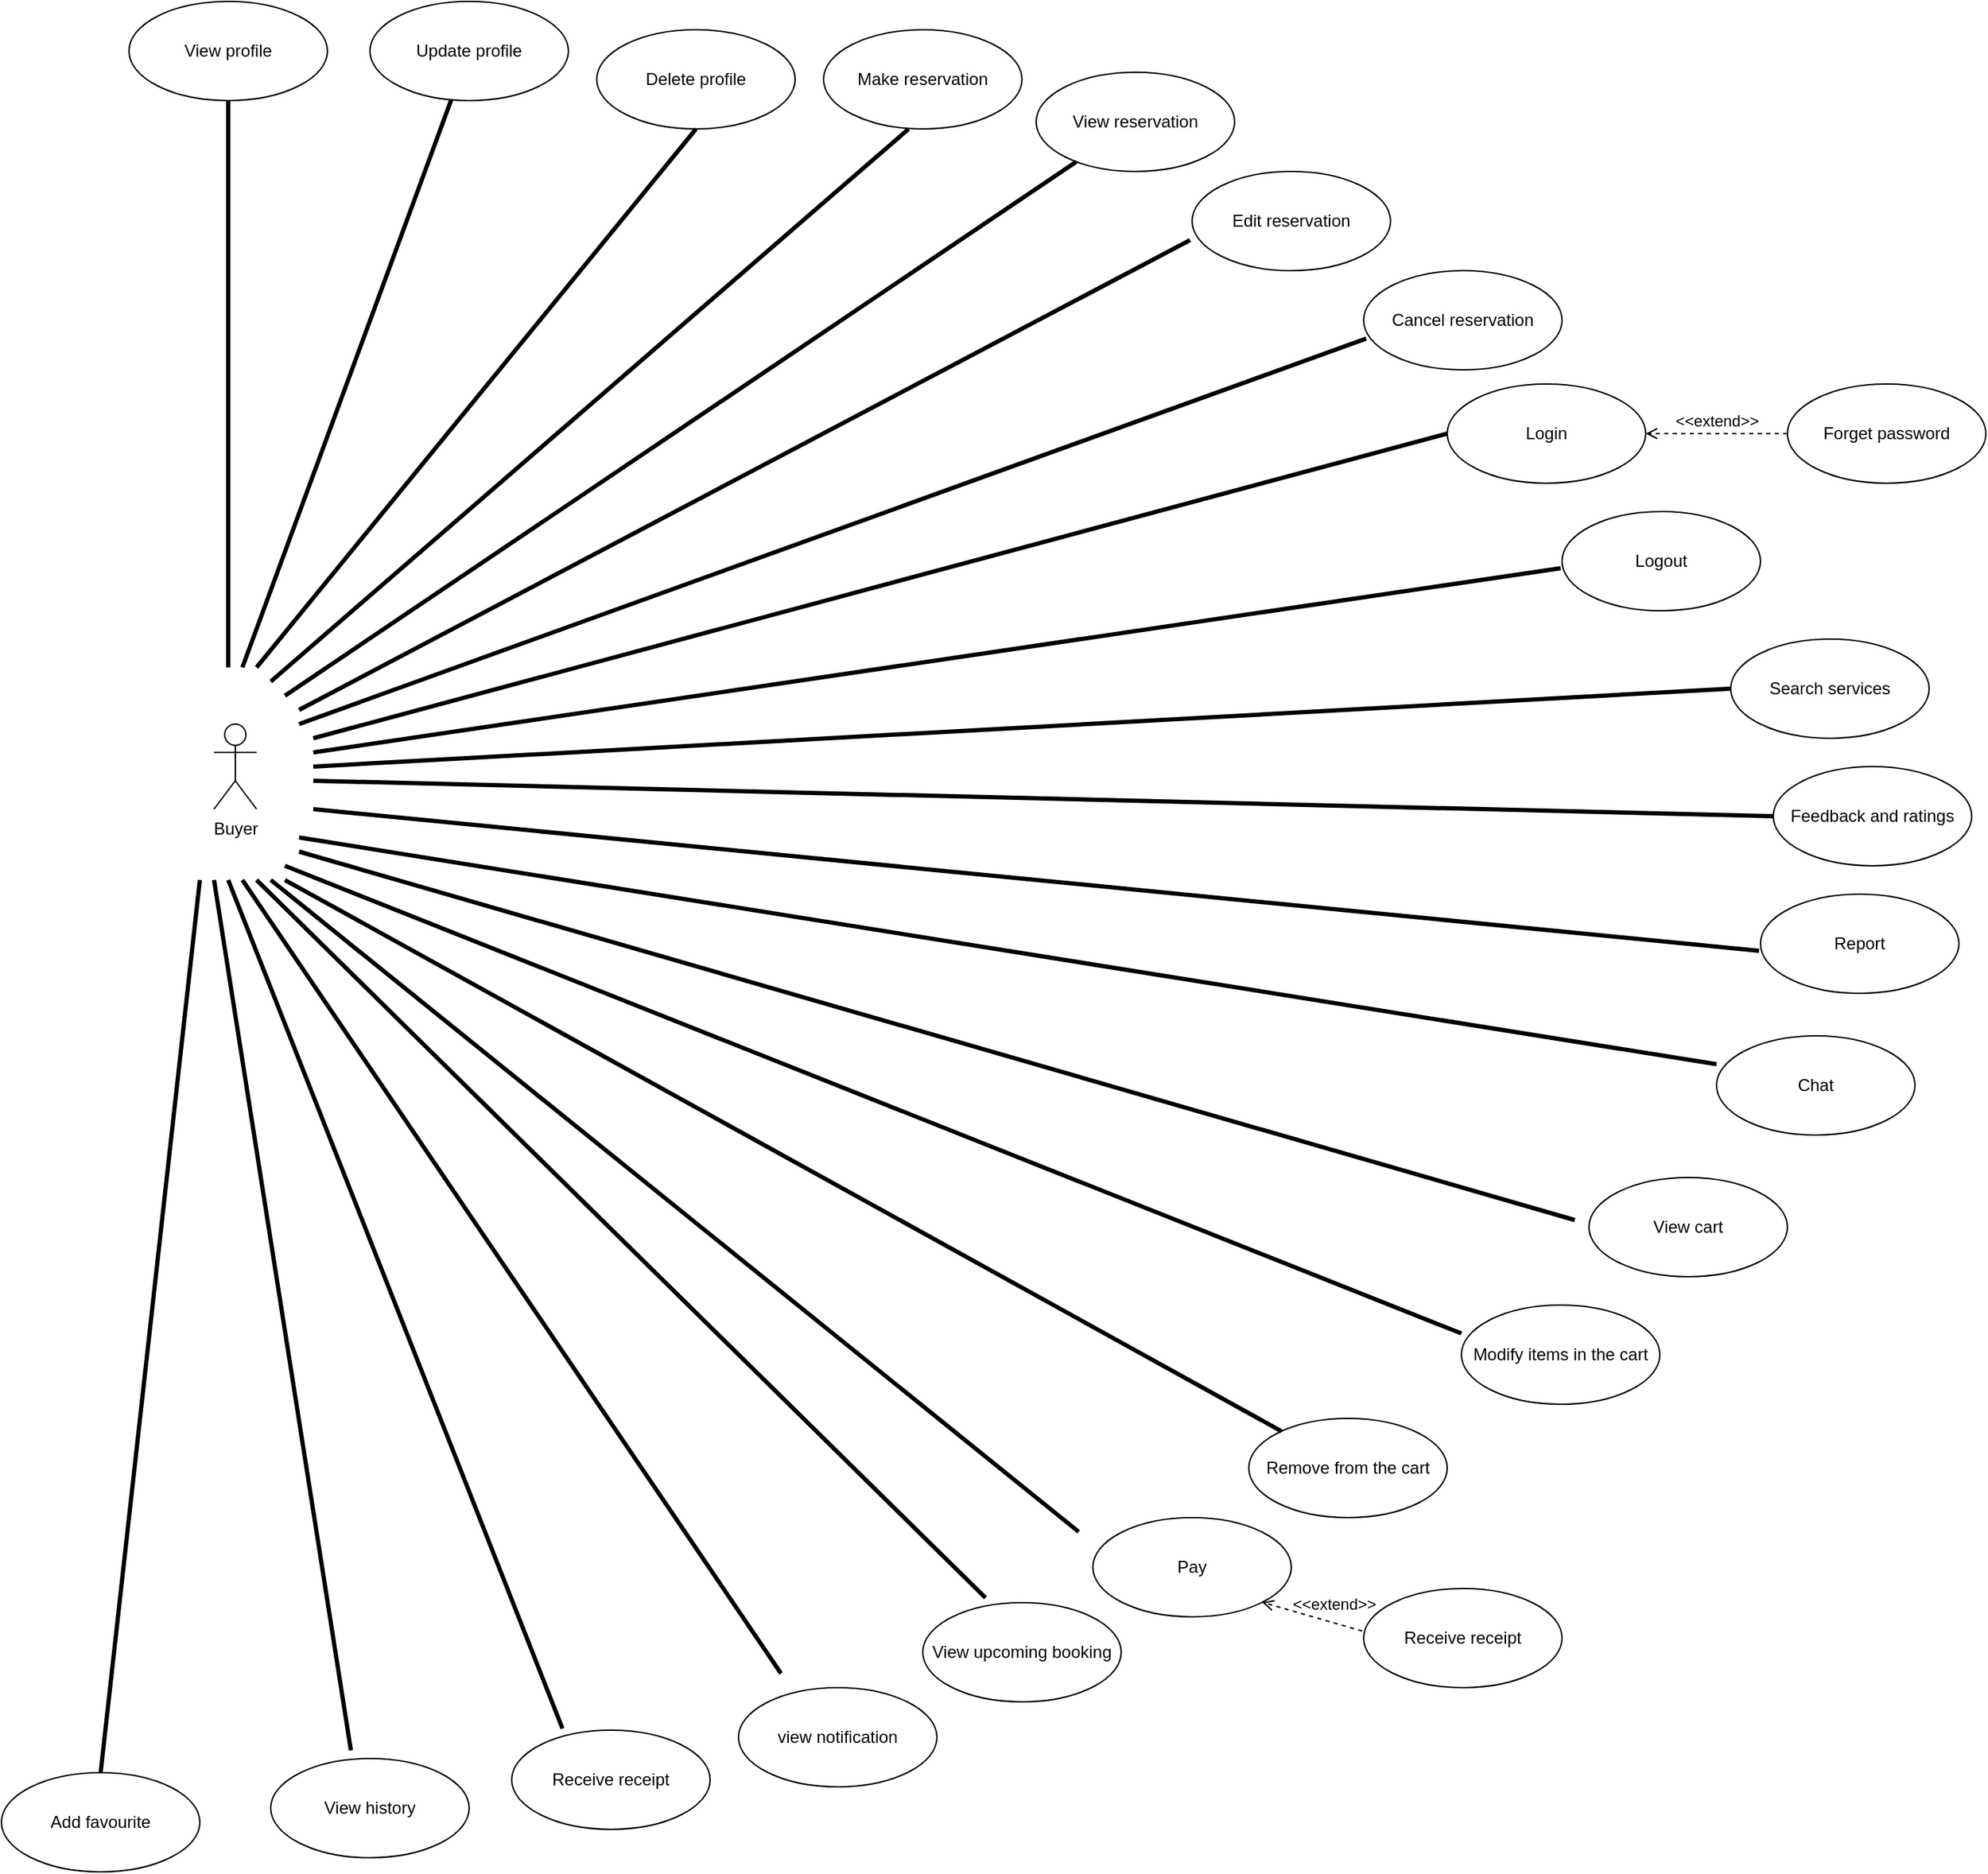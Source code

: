 <mxfile version="21.6.5" type="github">
  <diagram name="Page-1" id="cYzY0TI4jSmoXwNVxTaS">
    <mxGraphModel dx="1004" dy="681" grid="1" gridSize="10" guides="1" tooltips="1" connect="1" arrows="1" fold="1" page="1" pageScale="1" pageWidth="827" pageHeight="1169" math="0" shadow="0">
      <root>
        <mxCell id="0" />
        <mxCell id="1" parent="0" />
        <mxCell id="rHy2-PsUpPD8WBeYGM6z-2" value="Buyer" style="shape=umlActor;verticalLabelPosition=bottom;verticalAlign=top;html=1;" vertex="1" parent="1">
          <mxGeometry x="220" y="510" width="30" height="60" as="geometry" />
        </mxCell>
        <mxCell id="rHy2-PsUpPD8WBeYGM6z-3" value="View profile" style="ellipse;whiteSpace=wrap;html=1;" vertex="1" parent="1">
          <mxGeometry x="160" width="140" height="70" as="geometry" />
        </mxCell>
        <mxCell id="rHy2-PsUpPD8WBeYGM6z-4" value="Update profile" style="ellipse;whiteSpace=wrap;html=1;" vertex="1" parent="1">
          <mxGeometry x="330" width="140" height="70" as="geometry" />
        </mxCell>
        <mxCell id="rHy2-PsUpPD8WBeYGM6z-5" value="Delete profile" style="ellipse;whiteSpace=wrap;html=1;" vertex="1" parent="1">
          <mxGeometry x="490" y="20" width="140" height="70" as="geometry" />
        </mxCell>
        <mxCell id="rHy2-PsUpPD8WBeYGM6z-6" value="Make reservation" style="ellipse;whiteSpace=wrap;html=1;" vertex="1" parent="1">
          <mxGeometry x="650" y="20" width="140" height="70" as="geometry" />
        </mxCell>
        <mxCell id="rHy2-PsUpPD8WBeYGM6z-7" value="View upcoming booking" style="ellipse;whiteSpace=wrap;html=1;" vertex="1" parent="1">
          <mxGeometry x="720" y="1130" width="140" height="70" as="geometry" />
        </mxCell>
        <mxCell id="rHy2-PsUpPD8WBeYGM6z-8" value="Cancel reservation" style="ellipse;whiteSpace=wrap;html=1;" vertex="1" parent="1">
          <mxGeometry x="1031" y="190" width="140" height="70" as="geometry" />
        </mxCell>
        <mxCell id="rHy2-PsUpPD8WBeYGM6z-9" value="View reservation" style="ellipse;whiteSpace=wrap;html=1;" vertex="1" parent="1">
          <mxGeometry x="800" y="50" width="140" height="70" as="geometry" />
        </mxCell>
        <mxCell id="rHy2-PsUpPD8WBeYGM6z-10" value="Edit reservation" style="ellipse;whiteSpace=wrap;html=1;" vertex="1" parent="1">
          <mxGeometry x="910" y="120" width="140" height="70" as="geometry" />
        </mxCell>
        <mxCell id="rHy2-PsUpPD8WBeYGM6z-11" value="Search services&lt;br&gt;" style="ellipse;whiteSpace=wrap;html=1;" vertex="1" parent="1">
          <mxGeometry x="1290" y="450" width="140" height="70" as="geometry" />
        </mxCell>
        <mxCell id="rHy2-PsUpPD8WBeYGM6z-12" value="View history&lt;br&gt;" style="ellipse;whiteSpace=wrap;html=1;" vertex="1" parent="1">
          <mxGeometry x="260" y="1240" width="140" height="70" as="geometry" />
        </mxCell>
        <mxCell id="rHy2-PsUpPD8WBeYGM6z-14" value="Pay" style="ellipse;whiteSpace=wrap;html=1;" vertex="1" parent="1">
          <mxGeometry x="840" y="1070" width="140" height="70" as="geometry" />
        </mxCell>
        <mxCell id="rHy2-PsUpPD8WBeYGM6z-15" value="view notification&lt;br&gt;" style="ellipse;whiteSpace=wrap;html=1;" vertex="1" parent="1">
          <mxGeometry x="590" y="1190" width="140" height="70" as="geometry" />
        </mxCell>
        <mxCell id="rHy2-PsUpPD8WBeYGM6z-16" value="Feedback and ratings&lt;br&gt;" style="ellipse;whiteSpace=wrap;html=1;" vertex="1" parent="1">
          <mxGeometry x="1320" y="540" width="140" height="70" as="geometry" />
        </mxCell>
        <mxCell id="rHy2-PsUpPD8WBeYGM6z-17" value="Report&lt;br&gt;" style="ellipse;whiteSpace=wrap;html=1;" vertex="1" parent="1">
          <mxGeometry x="1311" y="630" width="140" height="70" as="geometry" />
        </mxCell>
        <mxCell id="rHy2-PsUpPD8WBeYGM6z-18" value="Logout" style="ellipse;whiteSpace=wrap;html=1;" vertex="1" parent="1">
          <mxGeometry x="1171" y="360" width="140" height="70" as="geometry" />
        </mxCell>
        <mxCell id="rHy2-PsUpPD8WBeYGM6z-19" value="Chat" style="ellipse;whiteSpace=wrap;html=1;" vertex="1" parent="1">
          <mxGeometry x="1280" y="730" width="140" height="70" as="geometry" />
        </mxCell>
        <mxCell id="rHy2-PsUpPD8WBeYGM6z-20" value="Login" style="ellipse;whiteSpace=wrap;html=1;" vertex="1" parent="1">
          <mxGeometry x="1090" y="270" width="140" height="70" as="geometry" />
        </mxCell>
        <mxCell id="rHy2-PsUpPD8WBeYGM6z-26" value="Forget password&lt;br&gt;" style="ellipse;whiteSpace=wrap;html=1;" vertex="1" parent="1">
          <mxGeometry x="1330" y="270" width="140" height="70" as="geometry" />
        </mxCell>
        <mxCell id="rHy2-PsUpPD8WBeYGM6z-29" value="Receive receipt&lt;br&gt;" style="ellipse;whiteSpace=wrap;html=1;" vertex="1" parent="1">
          <mxGeometry x="430" y="1220" width="140" height="70" as="geometry" />
        </mxCell>
        <mxCell id="rHy2-PsUpPD8WBeYGM6z-30" value="View cart" style="ellipse;whiteSpace=wrap;html=1;" vertex="1" parent="1">
          <mxGeometry x="1190" y="830" width="140" height="70" as="geometry" />
        </mxCell>
        <mxCell id="rHy2-PsUpPD8WBeYGM6z-31" value="Modify items in the cart" style="ellipse;whiteSpace=wrap;html=1;" vertex="1" parent="1">
          <mxGeometry x="1100" y="920" width="140" height="70" as="geometry" />
        </mxCell>
        <mxCell id="rHy2-PsUpPD8WBeYGM6z-32" value="Add favourite" style="ellipse;whiteSpace=wrap;html=1;" vertex="1" parent="1">
          <mxGeometry x="70" y="1250" width="140" height="70" as="geometry" />
        </mxCell>
        <mxCell id="rHy2-PsUpPD8WBeYGM6z-33" value="Remove from the cart" style="ellipse;whiteSpace=wrap;html=1;" vertex="1" parent="1">
          <mxGeometry x="950" y="1000" width="140" height="70" as="geometry" />
        </mxCell>
        <mxCell id="rHy2-PsUpPD8WBeYGM6z-47" value="" style="endArrow=none;startArrow=none;endFill=0;startFill=0;endSize=8;html=1;verticalAlign=bottom;labelBackgroundColor=none;strokeWidth=3;rounded=0;entryX=0.5;entryY=1;entryDx=0;entryDy=0;" edge="1" parent="1" target="rHy2-PsUpPD8WBeYGM6z-3">
          <mxGeometry width="160" relative="1" as="geometry">
            <mxPoint x="230" y="470" as="sourcePoint" />
            <mxPoint x="350" y="304.47" as="targetPoint" />
          </mxGeometry>
        </mxCell>
        <mxCell id="rHy2-PsUpPD8WBeYGM6z-48" value="" style="endArrow=none;startArrow=none;endFill=0;startFill=0;endSize=8;html=1;verticalAlign=bottom;labelBackgroundColor=none;strokeWidth=3;rounded=0;" edge="1" parent="1" target="rHy2-PsUpPD8WBeYGM6z-4">
          <mxGeometry width="160" relative="1" as="geometry">
            <mxPoint x="240" y="470" as="sourcePoint" />
            <mxPoint x="410" y="80" as="targetPoint" />
          </mxGeometry>
        </mxCell>
        <mxCell id="rHy2-PsUpPD8WBeYGM6z-50" value="" style="endArrow=none;startArrow=none;endFill=0;startFill=0;endSize=8;html=1;verticalAlign=bottom;labelBackgroundColor=none;strokeWidth=3;rounded=0;entryX=0.5;entryY=1;entryDx=0;entryDy=0;" edge="1" parent="1" target="rHy2-PsUpPD8WBeYGM6z-5">
          <mxGeometry width="160" relative="1" as="geometry">
            <mxPoint x="250" y="470" as="sourcePoint" />
            <mxPoint x="710" y="320" as="targetPoint" />
          </mxGeometry>
        </mxCell>
        <mxCell id="rHy2-PsUpPD8WBeYGM6z-51" value="" style="endArrow=none;startArrow=none;endFill=0;startFill=0;endSize=8;html=1;verticalAlign=bottom;labelBackgroundColor=none;strokeWidth=3;rounded=0;" edge="1" parent="1">
          <mxGeometry width="160" relative="1" as="geometry">
            <mxPoint x="260" y="480" as="sourcePoint" />
            <mxPoint x="710" y="90" as="targetPoint" />
          </mxGeometry>
        </mxCell>
        <mxCell id="rHy2-PsUpPD8WBeYGM6z-52" value="" style="endArrow=none;startArrow=none;endFill=0;startFill=0;endSize=8;html=1;verticalAlign=bottom;labelBackgroundColor=none;strokeWidth=3;rounded=0;" edge="1" parent="1" target="rHy2-PsUpPD8WBeYGM6z-9">
          <mxGeometry width="160" relative="1" as="geometry">
            <mxPoint x="270" y="490" as="sourcePoint" />
            <mxPoint x="710" y="320" as="targetPoint" />
          </mxGeometry>
        </mxCell>
        <mxCell id="rHy2-PsUpPD8WBeYGM6z-53" value="" style="endArrow=none;startArrow=none;endFill=0;startFill=0;endSize=8;html=1;verticalAlign=bottom;labelBackgroundColor=none;strokeWidth=3;rounded=0;entryX=-0.01;entryY=0.692;entryDx=0;entryDy=0;entryPerimeter=0;" edge="1" parent="1" target="rHy2-PsUpPD8WBeYGM6z-10">
          <mxGeometry width="160" relative="1" as="geometry">
            <mxPoint x="280" y="500" as="sourcePoint" />
            <mxPoint x="710" y="320" as="targetPoint" />
          </mxGeometry>
        </mxCell>
        <mxCell id="rHy2-PsUpPD8WBeYGM6z-54" value="" style="endArrow=none;startArrow=none;endFill=0;startFill=0;endSize=8;html=1;verticalAlign=bottom;labelBackgroundColor=none;strokeWidth=3;rounded=0;entryX=0.013;entryY=0.685;entryDx=0;entryDy=0;entryPerimeter=0;" edge="1" parent="1" target="rHy2-PsUpPD8WBeYGM6z-8">
          <mxGeometry width="160" relative="1" as="geometry">
            <mxPoint x="280" y="510" as="sourcePoint" />
            <mxPoint x="780" y="450" as="targetPoint" />
          </mxGeometry>
        </mxCell>
        <mxCell id="rHy2-PsUpPD8WBeYGM6z-55" value="" style="endArrow=none;startArrow=none;endFill=0;startFill=0;endSize=8;html=1;verticalAlign=bottom;labelBackgroundColor=none;strokeWidth=3;rounded=0;entryX=0;entryY=0.5;entryDx=0;entryDy=0;" edge="1" parent="1" target="rHy2-PsUpPD8WBeYGM6z-20">
          <mxGeometry width="160" relative="1" as="geometry">
            <mxPoint x="290" y="520" as="sourcePoint" />
            <mxPoint x="780" y="490" as="targetPoint" />
          </mxGeometry>
        </mxCell>
        <mxCell id="rHy2-PsUpPD8WBeYGM6z-56" value="" style="endArrow=none;startArrow=none;endFill=0;startFill=0;endSize=8;html=1;verticalAlign=bottom;labelBackgroundColor=none;strokeWidth=3;rounded=0;" edge="1" parent="1">
          <mxGeometry width="160" relative="1" as="geometry">
            <mxPoint x="290" y="530" as="sourcePoint" />
            <mxPoint x="1170" y="400" as="targetPoint" />
          </mxGeometry>
        </mxCell>
        <mxCell id="rHy2-PsUpPD8WBeYGM6z-57" value="" style="endArrow=none;startArrow=none;endFill=0;startFill=0;endSize=8;html=1;verticalAlign=bottom;labelBackgroundColor=none;strokeWidth=3;rounded=0;entryX=0;entryY=0.5;entryDx=0;entryDy=0;" edge="1" parent="1" target="rHy2-PsUpPD8WBeYGM6z-11">
          <mxGeometry width="160" relative="1" as="geometry">
            <mxPoint x="290" y="540" as="sourcePoint" />
            <mxPoint x="920" y="600" as="targetPoint" />
          </mxGeometry>
        </mxCell>
        <mxCell id="rHy2-PsUpPD8WBeYGM6z-58" value="" style="endArrow=none;startArrow=none;endFill=0;startFill=0;endSize=8;html=1;verticalAlign=bottom;labelBackgroundColor=none;strokeWidth=3;rounded=0;entryX=0;entryY=0.5;entryDx=0;entryDy=0;" edge="1" parent="1" target="rHy2-PsUpPD8WBeYGM6z-16">
          <mxGeometry width="160" relative="1" as="geometry">
            <mxPoint x="290" y="550" as="sourcePoint" />
            <mxPoint x="920" y="600" as="targetPoint" />
          </mxGeometry>
        </mxCell>
        <mxCell id="rHy2-PsUpPD8WBeYGM6z-59" value="" style="endArrow=none;startArrow=none;endFill=0;startFill=0;endSize=8;html=1;verticalAlign=bottom;labelBackgroundColor=none;strokeWidth=3;rounded=0;" edge="1" parent="1">
          <mxGeometry width="160" relative="1" as="geometry">
            <mxPoint x="290" y="570" as="sourcePoint" />
            <mxPoint x="1310" y="670" as="targetPoint" />
          </mxGeometry>
        </mxCell>
        <mxCell id="rHy2-PsUpPD8WBeYGM6z-60" value="" style="endArrow=none;startArrow=none;endFill=0;startFill=0;endSize=8;html=1;verticalAlign=bottom;labelBackgroundColor=none;strokeWidth=3;rounded=0;entryX=0;entryY=0.286;entryDx=0;entryDy=0;entryPerimeter=0;" edge="1" parent="1" target="rHy2-PsUpPD8WBeYGM6z-19">
          <mxGeometry width="160" relative="1" as="geometry">
            <mxPoint x="280" y="590" as="sourcePoint" />
            <mxPoint x="920" y="610" as="targetPoint" />
          </mxGeometry>
        </mxCell>
        <mxCell id="rHy2-PsUpPD8WBeYGM6z-61" value="" style="endArrow=none;startArrow=none;endFill=0;startFill=0;endSize=8;html=1;verticalAlign=bottom;labelBackgroundColor=none;strokeWidth=3;rounded=0;" edge="1" parent="1">
          <mxGeometry width="160" relative="1" as="geometry">
            <mxPoint x="280" y="600" as="sourcePoint" />
            <mxPoint x="1180" y="860" as="targetPoint" />
          </mxGeometry>
        </mxCell>
        <mxCell id="rHy2-PsUpPD8WBeYGM6z-62" value="" style="endArrow=none;startArrow=none;endFill=0;startFill=0;endSize=8;html=1;verticalAlign=bottom;labelBackgroundColor=none;strokeWidth=3;rounded=0;entryX=0.5;entryY=0;entryDx=0;entryDy=0;" edge="1" parent="1" target="rHy2-PsUpPD8WBeYGM6z-32">
          <mxGeometry width="160" relative="1" as="geometry">
            <mxPoint x="210" y="620" as="sourcePoint" />
            <mxPoint x="920" y="780" as="targetPoint" />
          </mxGeometry>
        </mxCell>
        <mxCell id="rHy2-PsUpPD8WBeYGM6z-63" value="" style="endArrow=none;startArrow=none;endFill=0;startFill=0;endSize=8;html=1;verticalAlign=bottom;labelBackgroundColor=none;strokeWidth=3;rounded=0;entryX=0.404;entryY=-0.082;entryDx=0;entryDy=0;entryPerimeter=0;" edge="1" parent="1" target="rHy2-PsUpPD8WBeYGM6z-12">
          <mxGeometry width="160" relative="1" as="geometry">
            <mxPoint x="220" y="620" as="sourcePoint" />
            <mxPoint x="920" y="780" as="targetPoint" />
          </mxGeometry>
        </mxCell>
        <mxCell id="rHy2-PsUpPD8WBeYGM6z-64" value="" style="endArrow=none;startArrow=none;endFill=0;startFill=0;endSize=8;html=1;verticalAlign=bottom;labelBackgroundColor=none;strokeWidth=3;rounded=0;entryX=0.256;entryY=-0.016;entryDx=0;entryDy=0;entryPerimeter=0;" edge="1" parent="1" target="rHy2-PsUpPD8WBeYGM6z-29">
          <mxGeometry width="160" relative="1" as="geometry">
            <mxPoint x="230" y="620" as="sourcePoint" />
            <mxPoint x="920" y="780" as="targetPoint" />
          </mxGeometry>
        </mxCell>
        <mxCell id="rHy2-PsUpPD8WBeYGM6z-65" value="" style="endArrow=none;startArrow=none;endFill=0;startFill=0;endSize=8;html=1;verticalAlign=bottom;labelBackgroundColor=none;strokeWidth=3;rounded=0;" edge="1" parent="1">
          <mxGeometry width="160" relative="1" as="geometry">
            <mxPoint x="240" y="620" as="sourcePoint" />
            <mxPoint x="620" y="1180" as="targetPoint" />
          </mxGeometry>
        </mxCell>
        <mxCell id="rHy2-PsUpPD8WBeYGM6z-66" value="" style="endArrow=none;startArrow=none;endFill=0;startFill=0;endSize=8;html=1;verticalAlign=bottom;labelBackgroundColor=none;strokeWidth=3;rounded=0;entryX=0.316;entryY=-0.049;entryDx=0;entryDy=0;entryPerimeter=0;" edge="1" parent="1" target="rHy2-PsUpPD8WBeYGM6z-7">
          <mxGeometry width="160" relative="1" as="geometry">
            <mxPoint x="250" y="620" as="sourcePoint" />
            <mxPoint x="920" y="780" as="targetPoint" />
          </mxGeometry>
        </mxCell>
        <mxCell id="rHy2-PsUpPD8WBeYGM6z-67" value="" style="endArrow=none;startArrow=none;endFill=0;startFill=0;endSize=8;html=1;verticalAlign=bottom;labelBackgroundColor=none;strokeWidth=3;rounded=0;" edge="1" parent="1">
          <mxGeometry width="160" relative="1" as="geometry">
            <mxPoint x="260" y="620" as="sourcePoint" />
            <mxPoint x="830" y="1080" as="targetPoint" />
          </mxGeometry>
        </mxCell>
        <mxCell id="rHy2-PsUpPD8WBeYGM6z-68" value="" style="endArrow=none;startArrow=none;endFill=0;startFill=0;endSize=8;html=1;verticalAlign=bottom;labelBackgroundColor=none;strokeWidth=3;rounded=0;" edge="1" parent="1" target="rHy2-PsUpPD8WBeYGM6z-33">
          <mxGeometry width="160" relative="1" as="geometry">
            <mxPoint x="270" y="620" as="sourcePoint" />
            <mxPoint x="820" y="780" as="targetPoint" />
          </mxGeometry>
        </mxCell>
        <mxCell id="rHy2-PsUpPD8WBeYGM6z-69" value="" style="endArrow=none;startArrow=none;endFill=0;startFill=0;endSize=8;html=1;verticalAlign=bottom;labelBackgroundColor=none;strokeWidth=3;rounded=0;entryX=0;entryY=0.286;entryDx=0;entryDy=0;entryPerimeter=0;" edge="1" parent="1" target="rHy2-PsUpPD8WBeYGM6z-31">
          <mxGeometry width="160" relative="1" as="geometry">
            <mxPoint x="270" y="610" as="sourcePoint" />
            <mxPoint x="820" y="780" as="targetPoint" />
          </mxGeometry>
        </mxCell>
        <mxCell id="rHy2-PsUpPD8WBeYGM6z-70" value="Receive receipt&lt;br&gt;" style="ellipse;whiteSpace=wrap;html=1;" vertex="1" parent="1">
          <mxGeometry x="1031" y="1120" width="140" height="70" as="geometry" />
        </mxCell>
        <mxCell id="rHy2-PsUpPD8WBeYGM6z-72" value="&amp;lt;&amp;lt;extend&amp;gt;&amp;gt;" style="html=1;verticalAlign=bottom;labelBackgroundColor=none;endArrow=open;endFill=0;dashed=1;rounded=0;entryX=1;entryY=1;entryDx=0;entryDy=0;" edge="1" parent="1" target="rHy2-PsUpPD8WBeYGM6z-14">
          <mxGeometry x="-0.401" y="-4" width="160" relative="1" as="geometry">
            <mxPoint x="1030" y="1150" as="sourcePoint" />
            <mxPoint x="1050" y="1240" as="targetPoint" />
            <mxPoint as="offset" />
          </mxGeometry>
        </mxCell>
        <mxCell id="rHy2-PsUpPD8WBeYGM6z-73" value="&amp;lt;&amp;lt;extend&amp;gt;&amp;gt;" style="html=1;verticalAlign=bottom;labelBackgroundColor=none;endArrow=open;endFill=0;dashed=1;rounded=0;entryX=1;entryY=0.5;entryDx=0;entryDy=0;exitX=0;exitY=0.5;exitDx=0;exitDy=0;" edge="1" parent="1" source="rHy2-PsUpPD8WBeYGM6z-26" target="rHy2-PsUpPD8WBeYGM6z-20">
          <mxGeometry width="160" relative="1" as="geometry">
            <mxPoint x="1380" y="380" as="sourcePoint" />
            <mxPoint x="1540" y="380" as="targetPoint" />
          </mxGeometry>
        </mxCell>
      </root>
    </mxGraphModel>
  </diagram>
</mxfile>
